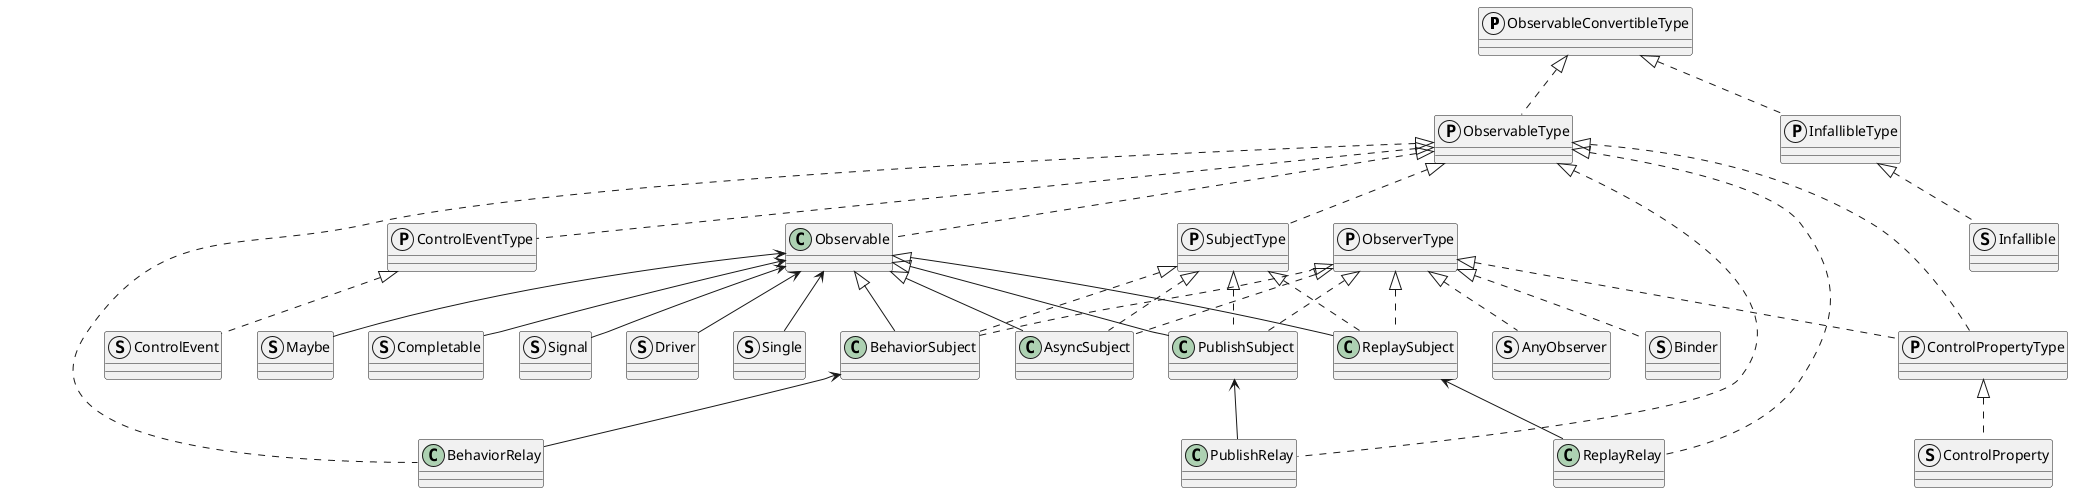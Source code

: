 @startuml

protocol ObservableConvertibleType
protocol ObservableType
protocol InfallibleType

class Observable
struct Infallible
struct Single
struct Maybe
struct Completable

protocol ObserverType
struct AnyObserver

protocol SubjectType
class AsyncSubject
class BehaviorSubject
class PublishSubject
class ReplaySubject

class BehaviorRelay
class PublishRelay
class ReplayRelay

protocol ControlEventType
struct ControlEvent
protocol ControlPropertyType
struct ControlProperty

struct Signal
struct Driver
struct Binder

ObservableConvertibleType <|.. ObservableType
ObservableConvertibleType <|.. InfallibleType

ObservableType <|.. Observable
ObservableType <|.. SubjectType
ObservableType <|.. ControlEventType
ObservableType <|.. ControlPropertyType

InfallibleType <|.. Infallible 

Observable <-- Single
Observable <-- Maybe
Observable <-- Completable

Observable <|-- AsyncSubject
Observable <|-- BehaviorSubject
Observable <|-- PublishSubject
Observable <|-- ReplaySubject

Observable <-- Signal
Observable <-- Driver

ObserverType <|.. AnyObserver
ObserverType <|.. AsyncSubject
ObserverType <|.. BehaviorSubject
ObserverType <|.. PublishSubject
ObserverType <|.. ReplaySubject
ObserverType <|.. ControlPropertyType
ObserverType <|.. Binder

ObservableType <|.. BehaviorRelay
ObservableType <|.. PublishRelay
ObservableType <|.. ReplayRelay

PublishSubject <-- PublishRelay
BehaviorSubject <-- BehaviorRelay
ReplaySubject <-- ReplayRelay

SubjectType <|.. AsyncSubject
SubjectType <|.. BehaviorSubject
SubjectType <|.. PublishSubject
SubjectType <|.. ReplaySubject

ControlEventType <|..ControlEvent
ControlPropertyType <|.. ControlProperty

@enduml
